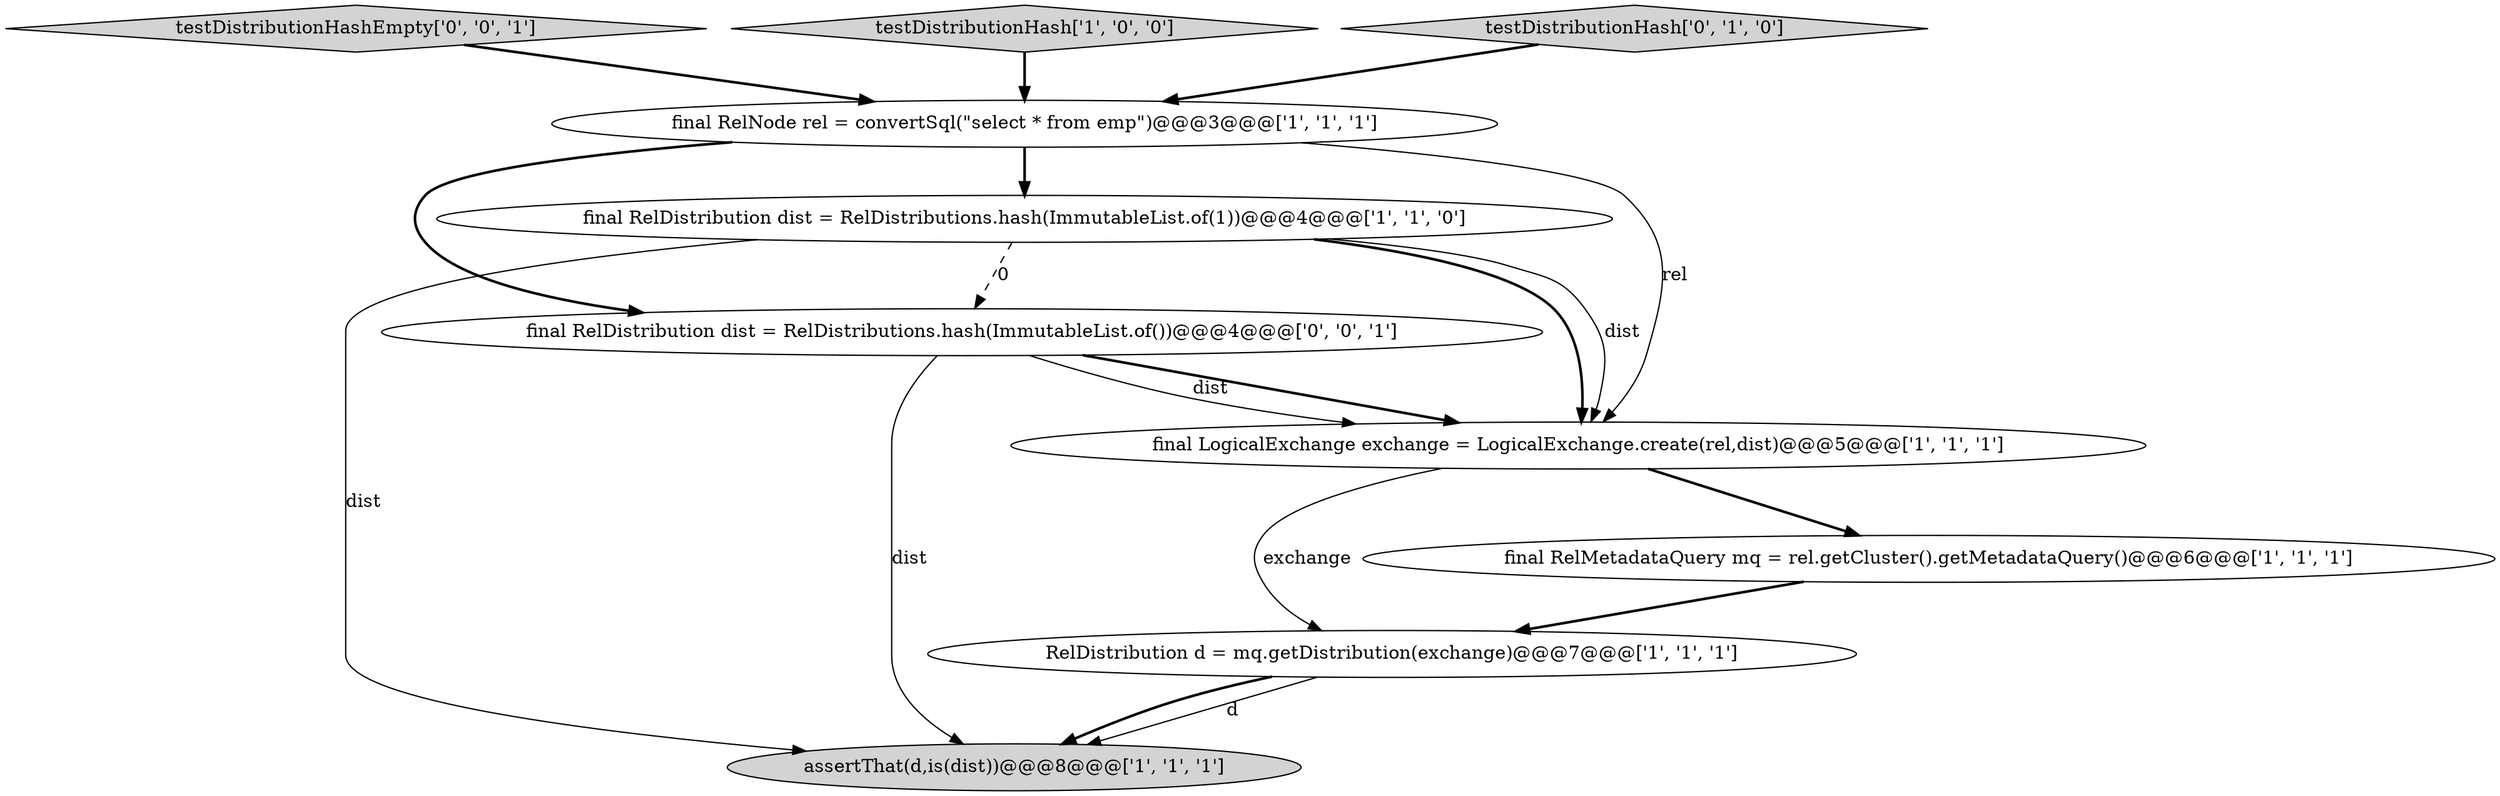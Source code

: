 digraph {
8 [style = filled, label = "testDistributionHashEmpty['0', '0', '1']", fillcolor = lightgray, shape = diamond image = "AAA0AAABBB3BBB"];
5 [style = filled, label = "final RelDistribution dist = RelDistributions.hash(ImmutableList.of(1))@@@4@@@['1', '1', '0']", fillcolor = white, shape = ellipse image = "AAA0AAABBB1BBB"];
0 [style = filled, label = "final RelMetadataQuery mq = rel.getCluster().getMetadataQuery()@@@6@@@['1', '1', '1']", fillcolor = white, shape = ellipse image = "AAA0AAABBB1BBB"];
3 [style = filled, label = "testDistributionHash['1', '0', '0']", fillcolor = lightgray, shape = diamond image = "AAA0AAABBB1BBB"];
7 [style = filled, label = "testDistributionHash['0', '1', '0']", fillcolor = lightgray, shape = diamond image = "AAA0AAABBB2BBB"];
6 [style = filled, label = "assertThat(d,is(dist))@@@8@@@['1', '1', '1']", fillcolor = lightgray, shape = ellipse image = "AAA0AAABBB1BBB"];
9 [style = filled, label = "final RelDistribution dist = RelDistributions.hash(ImmutableList.of())@@@4@@@['0', '0', '1']", fillcolor = white, shape = ellipse image = "AAA0AAABBB3BBB"];
4 [style = filled, label = "final RelNode rel = convertSql(\"select * from emp\")@@@3@@@['1', '1', '1']", fillcolor = white, shape = ellipse image = "AAA0AAABBB1BBB"];
1 [style = filled, label = "final LogicalExchange exchange = LogicalExchange.create(rel,dist)@@@5@@@['1', '1', '1']", fillcolor = white, shape = ellipse image = "AAA0AAABBB1BBB"];
2 [style = filled, label = "RelDistribution d = mq.getDistribution(exchange)@@@7@@@['1', '1', '1']", fillcolor = white, shape = ellipse image = "AAA0AAABBB1BBB"];
4->9 [style = bold, label=""];
5->1 [style = bold, label=""];
5->6 [style = solid, label="dist"];
5->9 [style = dashed, label="0"];
1->0 [style = bold, label=""];
7->4 [style = bold, label=""];
8->4 [style = bold, label=""];
9->1 [style = bold, label=""];
2->6 [style = solid, label="d"];
9->1 [style = solid, label="dist"];
1->2 [style = solid, label="exchange"];
4->5 [style = bold, label=""];
2->6 [style = bold, label=""];
3->4 [style = bold, label=""];
4->1 [style = solid, label="rel"];
5->1 [style = solid, label="dist"];
9->6 [style = solid, label="dist"];
0->2 [style = bold, label=""];
}
